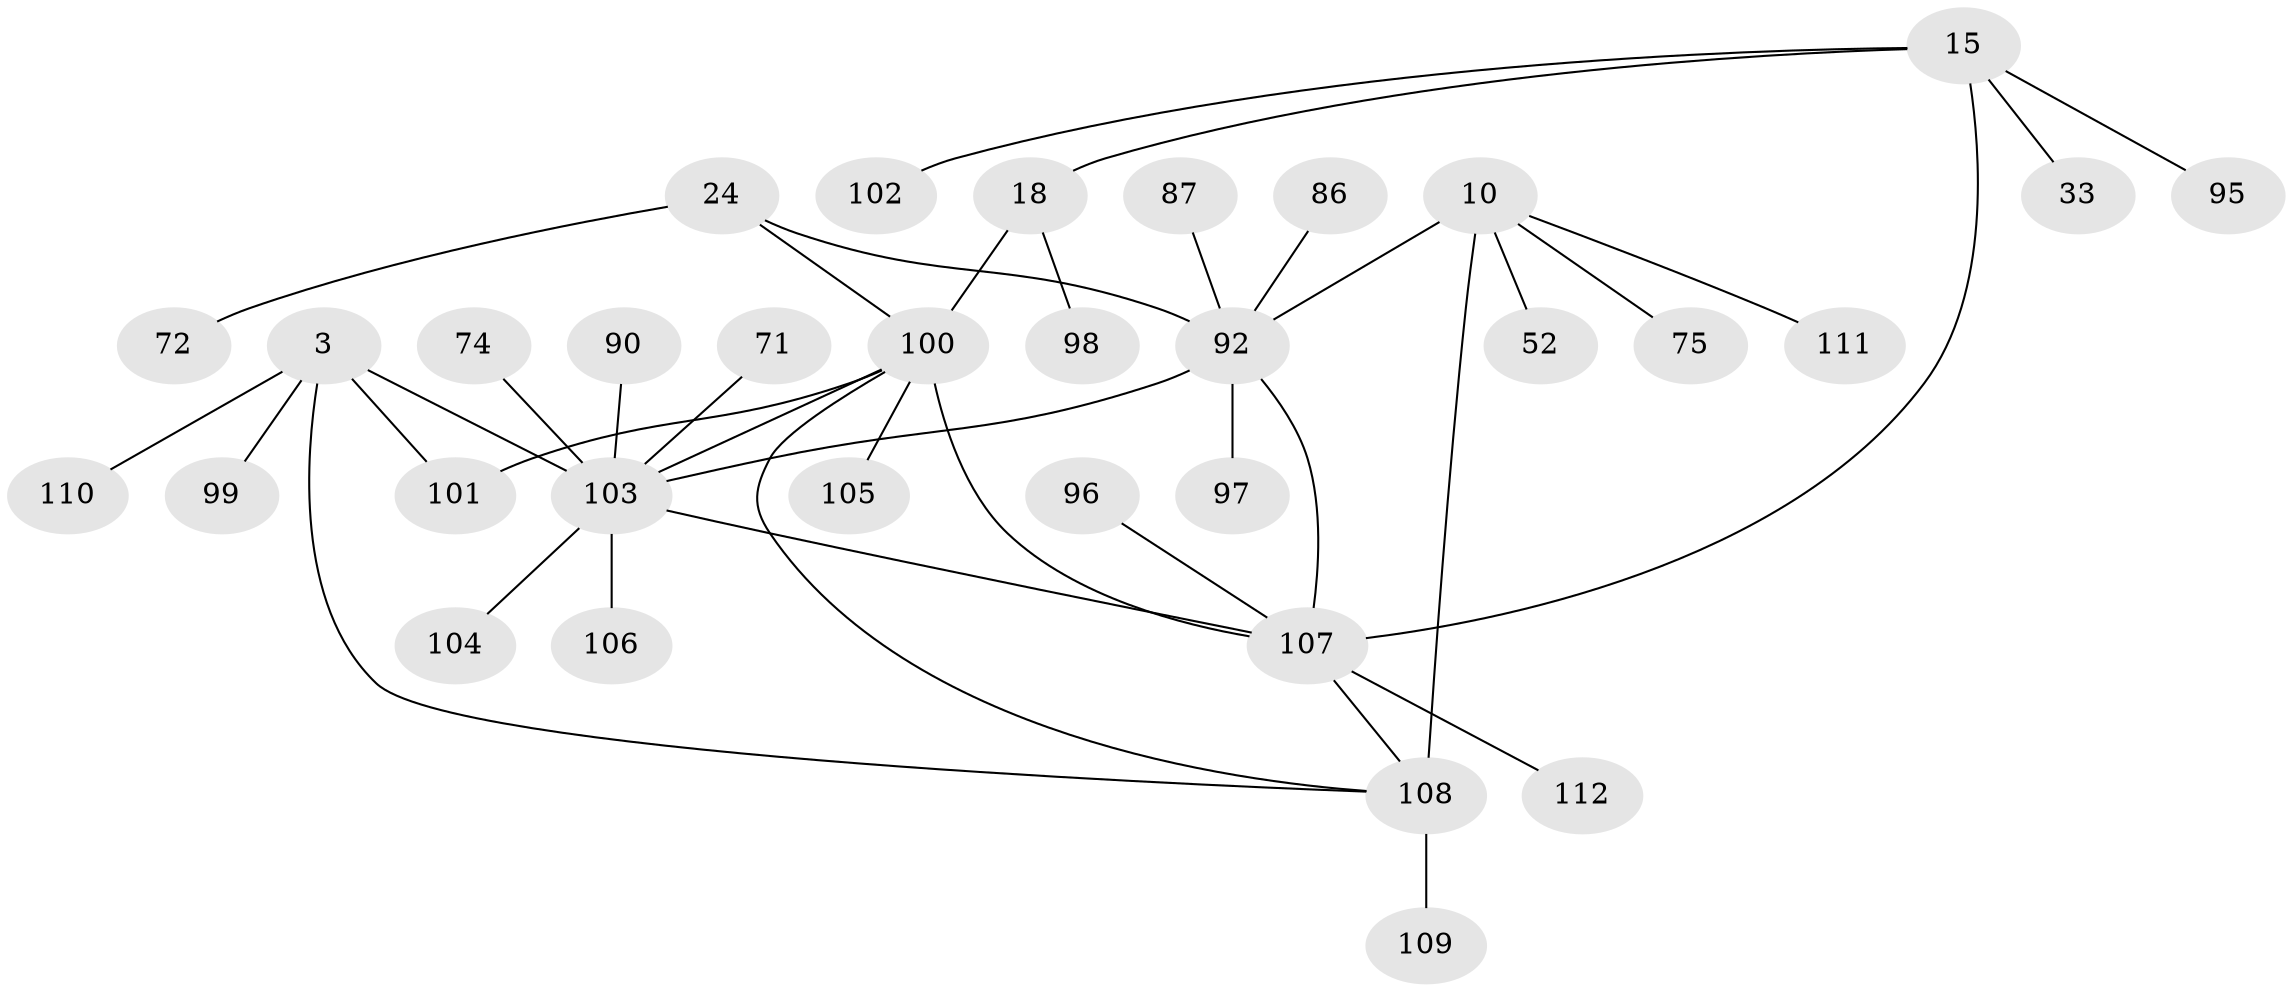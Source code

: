 // original degree distribution, {8: 0.026785714285714284, 7: 0.044642857142857144, 5: 0.017857142857142856, 11: 0.008928571428571428, 9: 0.03571428571428571, 10: 0.026785714285714284, 6: 0.03571428571428571, 4: 0.026785714285714284, 13: 0.008928571428571428, 1: 0.5625, 2: 0.16964285714285715, 3: 0.03571428571428571}
// Generated by graph-tools (version 1.1) at 2025/58/03/04/25 21:58:33]
// undirected, 33 vertices, 40 edges
graph export_dot {
graph [start="1"]
  node [color=gray90,style=filled];
  3 [super="+2"];
  10 [super="+8"];
  15 [super="+13"];
  18 [super="+16"];
  24 [super="+22"];
  33;
  52;
  71;
  72;
  74;
  75;
  86;
  87;
  90 [super="+77"];
  92 [super="+73+23+25+30+32+70+83+85"];
  95 [super="+50+94"];
  96;
  97;
  98 [super="+57"];
  99;
  100 [super="+46+51+66+76+78+80+81+82"];
  101 [super="+35"];
  102 [super="+68"];
  103 [super="+58"];
  104;
  105;
  106;
  107 [super="+14+40+49+54+55+59"];
  108 [super="+67+79+84+89+91"];
  109 [super="+38"];
  110 [super="+93"];
  111;
  112 [super="+65"];
  3 -- 99;
  3 -- 101;
  3 -- 110;
  3 -- 108;
  3 -- 103 [weight=6];
  10 -- 52;
  10 -- 75;
  10 -- 111;
  10 -- 92;
  10 -- 108 [weight=6];
  15 -- 18;
  15 -- 33;
  15 -- 95;
  15 -- 102;
  15 -- 107 [weight=6];
  18 -- 98;
  18 -- 100 [weight=6];
  24 -- 72;
  24 -- 92 [weight=7];
  24 -- 100;
  71 -- 103;
  74 -- 103;
  86 -- 92;
  87 -- 92;
  90 -- 103;
  92 -- 97;
  92 -- 107 [weight=2];
  92 -- 103;
  96 -- 107;
  100 -- 101;
  100 -- 105;
  100 -- 107;
  100 -- 108;
  100 -- 103 [weight=3];
  103 -- 104;
  103 -- 106;
  103 -- 107 [weight=2];
  107 -- 112;
  107 -- 108;
  108 -- 109;
}
